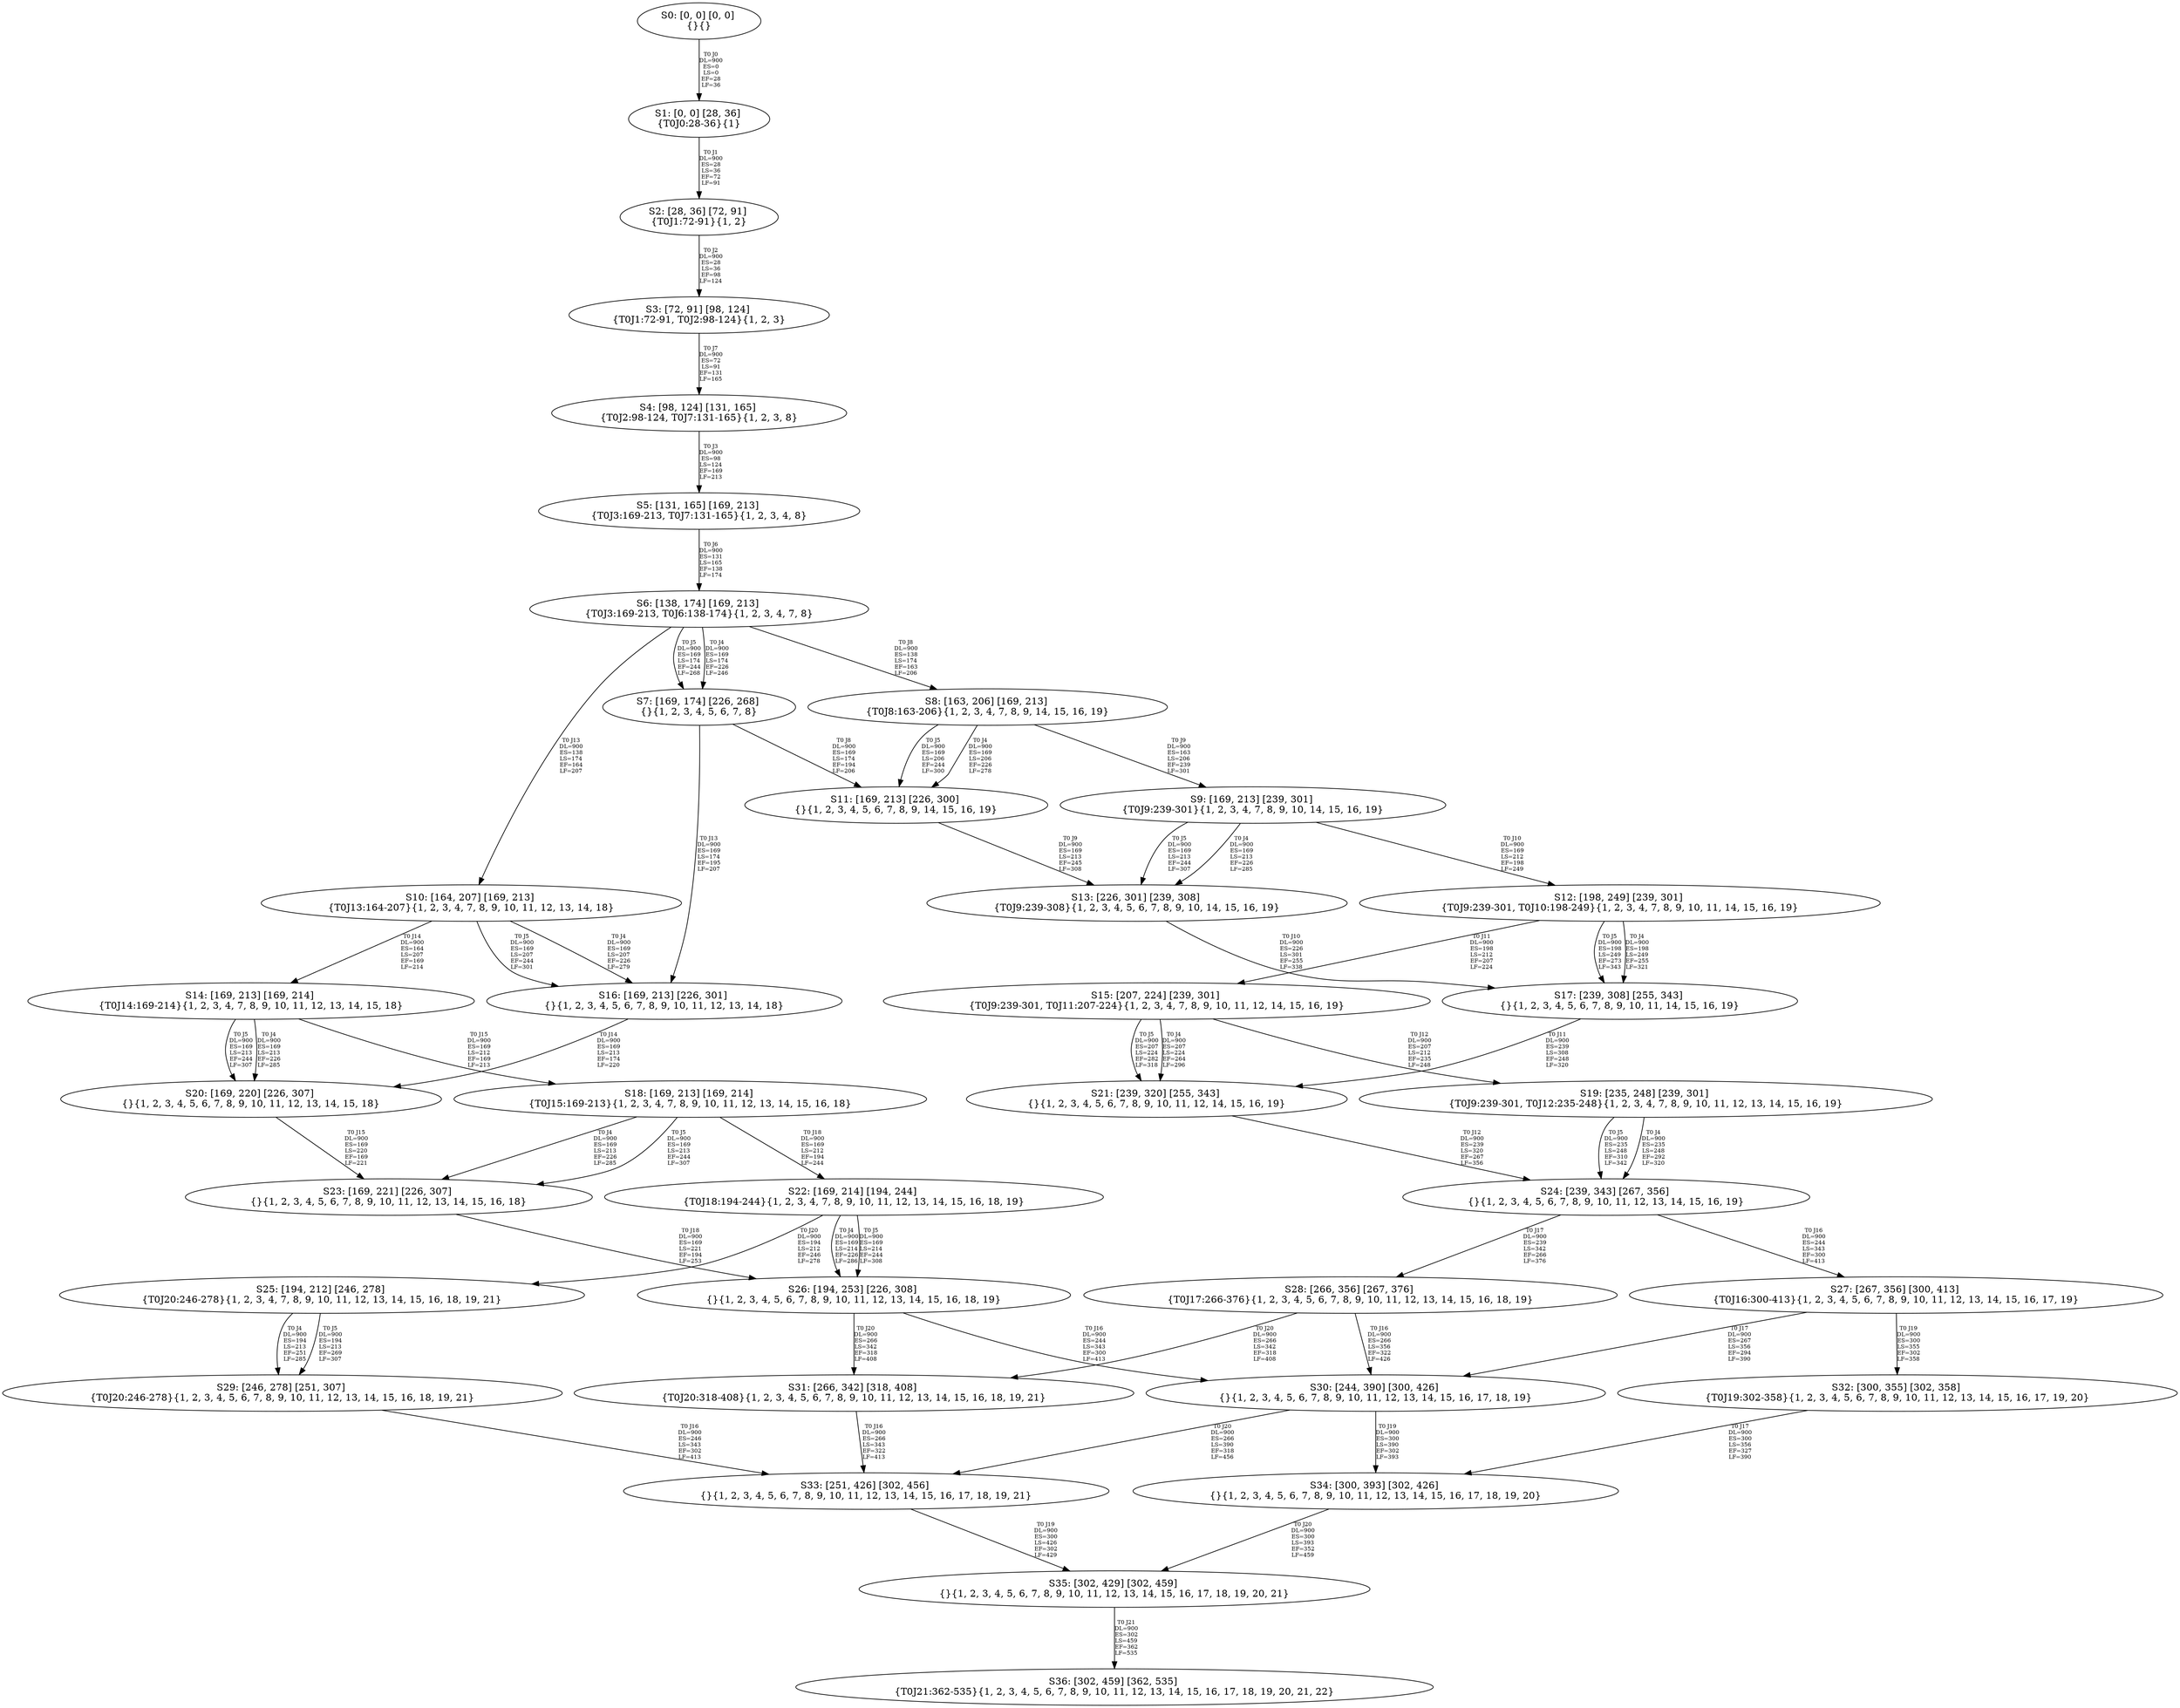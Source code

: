 digraph {
	S0[label="S0: [0, 0] [0, 0] \n{}{}"];
	S1[label="S1: [0, 0] [28, 36] \n{T0J0:28-36}{1}"];
	S2[label="S2: [28, 36] [72, 91] \n{T0J1:72-91}{1, 2}"];
	S3[label="S3: [72, 91] [98, 124] \n{T0J1:72-91, T0J2:98-124}{1, 2, 3}"];
	S4[label="S4: [98, 124] [131, 165] \n{T0J2:98-124, T0J7:131-165}{1, 2, 3, 8}"];
	S5[label="S5: [131, 165] [169, 213] \n{T0J3:169-213, T0J7:131-165}{1, 2, 3, 4, 8}"];
	S6[label="S6: [138, 174] [169, 213] \n{T0J3:169-213, T0J6:138-174}{1, 2, 3, 4, 7, 8}"];
	S7[label="S7: [169, 174] [226, 268] \n{}{1, 2, 3, 4, 5, 6, 7, 8}"];
	S8[label="S8: [163, 206] [169, 213] \n{T0J8:163-206}{1, 2, 3, 4, 7, 8, 9, 14, 15, 16, 19}"];
	S9[label="S9: [169, 213] [239, 301] \n{T0J9:239-301}{1, 2, 3, 4, 7, 8, 9, 10, 14, 15, 16, 19}"];
	S10[label="S10: [164, 207] [169, 213] \n{T0J13:164-207}{1, 2, 3, 4, 7, 8, 9, 10, 11, 12, 13, 14, 18}"];
	S11[label="S11: [169, 213] [226, 300] \n{}{1, 2, 3, 4, 5, 6, 7, 8, 9, 14, 15, 16, 19}"];
	S12[label="S12: [198, 249] [239, 301] \n{T0J9:239-301, T0J10:198-249}{1, 2, 3, 4, 7, 8, 9, 10, 11, 14, 15, 16, 19}"];
	S13[label="S13: [226, 301] [239, 308] \n{T0J9:239-308}{1, 2, 3, 4, 5, 6, 7, 8, 9, 10, 14, 15, 16, 19}"];
	S14[label="S14: [169, 213] [169, 214] \n{T0J14:169-214}{1, 2, 3, 4, 7, 8, 9, 10, 11, 12, 13, 14, 15, 18}"];
	S15[label="S15: [207, 224] [239, 301] \n{T0J9:239-301, T0J11:207-224}{1, 2, 3, 4, 7, 8, 9, 10, 11, 12, 14, 15, 16, 19}"];
	S16[label="S16: [169, 213] [226, 301] \n{}{1, 2, 3, 4, 5, 6, 7, 8, 9, 10, 11, 12, 13, 14, 18}"];
	S17[label="S17: [239, 308] [255, 343] \n{}{1, 2, 3, 4, 5, 6, 7, 8, 9, 10, 11, 14, 15, 16, 19}"];
	S18[label="S18: [169, 213] [169, 214] \n{T0J15:169-213}{1, 2, 3, 4, 7, 8, 9, 10, 11, 12, 13, 14, 15, 16, 18}"];
	S19[label="S19: [235, 248] [239, 301] \n{T0J9:239-301, T0J12:235-248}{1, 2, 3, 4, 7, 8, 9, 10, 11, 12, 13, 14, 15, 16, 19}"];
	S20[label="S20: [169, 220] [226, 307] \n{}{1, 2, 3, 4, 5, 6, 7, 8, 9, 10, 11, 12, 13, 14, 15, 18}"];
	S21[label="S21: [239, 320] [255, 343] \n{}{1, 2, 3, 4, 5, 6, 7, 8, 9, 10, 11, 12, 14, 15, 16, 19}"];
	S22[label="S22: [169, 214] [194, 244] \n{T0J18:194-244}{1, 2, 3, 4, 7, 8, 9, 10, 11, 12, 13, 14, 15, 16, 18, 19}"];
	S23[label="S23: [169, 221] [226, 307] \n{}{1, 2, 3, 4, 5, 6, 7, 8, 9, 10, 11, 12, 13, 14, 15, 16, 18}"];
	S24[label="S24: [239, 343] [267, 356] \n{}{1, 2, 3, 4, 5, 6, 7, 8, 9, 10, 11, 12, 13, 14, 15, 16, 19}"];
	S25[label="S25: [194, 212] [246, 278] \n{T0J20:246-278}{1, 2, 3, 4, 7, 8, 9, 10, 11, 12, 13, 14, 15, 16, 18, 19, 21}"];
	S26[label="S26: [194, 253] [226, 308] \n{}{1, 2, 3, 4, 5, 6, 7, 8, 9, 10, 11, 12, 13, 14, 15, 16, 18, 19}"];
	S27[label="S27: [267, 356] [300, 413] \n{T0J16:300-413}{1, 2, 3, 4, 5, 6, 7, 8, 9, 10, 11, 12, 13, 14, 15, 16, 17, 19}"];
	S28[label="S28: [266, 356] [267, 376] \n{T0J17:266-376}{1, 2, 3, 4, 5, 6, 7, 8, 9, 10, 11, 12, 13, 14, 15, 16, 18, 19}"];
	S29[label="S29: [246, 278] [251, 307] \n{T0J20:246-278}{1, 2, 3, 4, 5, 6, 7, 8, 9, 10, 11, 12, 13, 14, 15, 16, 18, 19, 21}"];
	S30[label="S30: [244, 390] [300, 426] \n{}{1, 2, 3, 4, 5, 6, 7, 8, 9, 10, 11, 12, 13, 14, 15, 16, 17, 18, 19}"];
	S31[label="S31: [266, 342] [318, 408] \n{T0J20:318-408}{1, 2, 3, 4, 5, 6, 7, 8, 9, 10, 11, 12, 13, 14, 15, 16, 18, 19, 21}"];
	S32[label="S32: [300, 355] [302, 358] \n{T0J19:302-358}{1, 2, 3, 4, 5, 6, 7, 8, 9, 10, 11, 12, 13, 14, 15, 16, 17, 19, 20}"];
	S33[label="S33: [251, 426] [302, 456] \n{}{1, 2, 3, 4, 5, 6, 7, 8, 9, 10, 11, 12, 13, 14, 15, 16, 17, 18, 19, 21}"];
	S34[label="S34: [300, 393] [302, 426] \n{}{1, 2, 3, 4, 5, 6, 7, 8, 9, 10, 11, 12, 13, 14, 15, 16, 17, 18, 19, 20}"];
	S35[label="S35: [302, 429] [302, 459] \n{}{1, 2, 3, 4, 5, 6, 7, 8, 9, 10, 11, 12, 13, 14, 15, 16, 17, 18, 19, 20, 21}"];
	S36[label="S36: [302, 459] [362, 535] \n{T0J21:362-535}{1, 2, 3, 4, 5, 6, 7, 8, 9, 10, 11, 12, 13, 14, 15, 16, 17, 18, 19, 20, 21, 22}"];
	S0 -> S1[label="T0 J0\nDL=900\nES=0\nLS=0\nEF=28\nLF=36",fontsize=8];
	S1 -> S2[label="T0 J1\nDL=900\nES=28\nLS=36\nEF=72\nLF=91",fontsize=8];
	S2 -> S3[label="T0 J2\nDL=900\nES=28\nLS=36\nEF=98\nLF=124",fontsize=8];
	S3 -> S4[label="T0 J7\nDL=900\nES=72\nLS=91\nEF=131\nLF=165",fontsize=8];
	S4 -> S5[label="T0 J3\nDL=900\nES=98\nLS=124\nEF=169\nLF=213",fontsize=8];
	S5 -> S6[label="T0 J6\nDL=900\nES=131\nLS=165\nEF=138\nLF=174",fontsize=8];
	S6 -> S7[label="T0 J4\nDL=900\nES=169\nLS=174\nEF=226\nLF=246",fontsize=8];
	S6 -> S7[label="T0 J5\nDL=900\nES=169\nLS=174\nEF=244\nLF=268",fontsize=8];
	S6 -> S8[label="T0 J8\nDL=900\nES=138\nLS=174\nEF=163\nLF=206",fontsize=8];
	S6 -> S10[label="T0 J13\nDL=900\nES=138\nLS=174\nEF=164\nLF=207",fontsize=8];
	S7 -> S11[label="T0 J8\nDL=900\nES=169\nLS=174\nEF=194\nLF=206",fontsize=8];
	S7 -> S16[label="T0 J13\nDL=900\nES=169\nLS=174\nEF=195\nLF=207",fontsize=8];
	S8 -> S11[label="T0 J4\nDL=900\nES=169\nLS=206\nEF=226\nLF=278",fontsize=8];
	S8 -> S11[label="T0 J5\nDL=900\nES=169\nLS=206\nEF=244\nLF=300",fontsize=8];
	S8 -> S9[label="T0 J9\nDL=900\nES=163\nLS=206\nEF=239\nLF=301",fontsize=8];
	S9 -> S13[label="T0 J4\nDL=900\nES=169\nLS=213\nEF=226\nLF=285",fontsize=8];
	S9 -> S13[label="T0 J5\nDL=900\nES=169\nLS=213\nEF=244\nLF=307",fontsize=8];
	S9 -> S12[label="T0 J10\nDL=900\nES=169\nLS=212\nEF=198\nLF=249",fontsize=8];
	S10 -> S16[label="T0 J4\nDL=900\nES=169\nLS=207\nEF=226\nLF=279",fontsize=8];
	S10 -> S16[label="T0 J5\nDL=900\nES=169\nLS=207\nEF=244\nLF=301",fontsize=8];
	S10 -> S14[label="T0 J14\nDL=900\nES=164\nLS=207\nEF=169\nLF=214",fontsize=8];
	S11 -> S13[label="T0 J9\nDL=900\nES=169\nLS=213\nEF=245\nLF=308",fontsize=8];
	S12 -> S17[label="T0 J4\nDL=900\nES=198\nLS=249\nEF=255\nLF=321",fontsize=8];
	S12 -> S17[label="T0 J5\nDL=900\nES=198\nLS=249\nEF=273\nLF=343",fontsize=8];
	S12 -> S15[label="T0 J11\nDL=900\nES=198\nLS=212\nEF=207\nLF=224",fontsize=8];
	S13 -> S17[label="T0 J10\nDL=900\nES=226\nLS=301\nEF=255\nLF=338",fontsize=8];
	S14 -> S20[label="T0 J4\nDL=900\nES=169\nLS=213\nEF=226\nLF=285",fontsize=8];
	S14 -> S20[label="T0 J5\nDL=900\nES=169\nLS=213\nEF=244\nLF=307",fontsize=8];
	S14 -> S18[label="T0 J15\nDL=900\nES=169\nLS=212\nEF=169\nLF=213",fontsize=8];
	S15 -> S21[label="T0 J4\nDL=900\nES=207\nLS=224\nEF=264\nLF=296",fontsize=8];
	S15 -> S21[label="T0 J5\nDL=900\nES=207\nLS=224\nEF=282\nLF=318",fontsize=8];
	S15 -> S19[label="T0 J12\nDL=900\nES=207\nLS=212\nEF=235\nLF=248",fontsize=8];
	S16 -> S20[label="T0 J14\nDL=900\nES=169\nLS=213\nEF=174\nLF=220",fontsize=8];
	S17 -> S21[label="T0 J11\nDL=900\nES=239\nLS=308\nEF=248\nLF=320",fontsize=8];
	S18 -> S23[label="T0 J4\nDL=900\nES=169\nLS=213\nEF=226\nLF=285",fontsize=8];
	S18 -> S23[label="T0 J5\nDL=900\nES=169\nLS=213\nEF=244\nLF=307",fontsize=8];
	S18 -> S22[label="T0 J18\nDL=900\nES=169\nLS=212\nEF=194\nLF=244",fontsize=8];
	S19 -> S24[label="T0 J4\nDL=900\nES=235\nLS=248\nEF=292\nLF=320",fontsize=8];
	S19 -> S24[label="T0 J5\nDL=900\nES=235\nLS=248\nEF=310\nLF=342",fontsize=8];
	S20 -> S23[label="T0 J15\nDL=900\nES=169\nLS=220\nEF=169\nLF=221",fontsize=8];
	S21 -> S24[label="T0 J12\nDL=900\nES=239\nLS=320\nEF=267\nLF=356",fontsize=8];
	S22 -> S26[label="T0 J4\nDL=900\nES=169\nLS=214\nEF=226\nLF=286",fontsize=8];
	S22 -> S26[label="T0 J5\nDL=900\nES=169\nLS=214\nEF=244\nLF=308",fontsize=8];
	S22 -> S25[label="T0 J20\nDL=900\nES=194\nLS=212\nEF=246\nLF=278",fontsize=8];
	S23 -> S26[label="T0 J18\nDL=900\nES=169\nLS=221\nEF=194\nLF=253",fontsize=8];
	S24 -> S27[label="T0 J16\nDL=900\nES=244\nLS=343\nEF=300\nLF=413",fontsize=8];
	S24 -> S28[label="T0 J17\nDL=900\nES=239\nLS=342\nEF=266\nLF=376",fontsize=8];
	S25 -> S29[label="T0 J4\nDL=900\nES=194\nLS=213\nEF=251\nLF=285",fontsize=8];
	S25 -> S29[label="T0 J5\nDL=900\nES=194\nLS=213\nEF=269\nLF=307",fontsize=8];
	S26 -> S30[label="T0 J16\nDL=900\nES=244\nLS=343\nEF=300\nLF=413",fontsize=8];
	S26 -> S31[label="T0 J20\nDL=900\nES=266\nLS=342\nEF=318\nLF=408",fontsize=8];
	S27 -> S30[label="T0 J17\nDL=900\nES=267\nLS=356\nEF=294\nLF=390",fontsize=8];
	S27 -> S32[label="T0 J19\nDL=900\nES=300\nLS=355\nEF=302\nLF=358",fontsize=8];
	S28 -> S30[label="T0 J16\nDL=900\nES=266\nLS=356\nEF=322\nLF=426",fontsize=8];
	S28 -> S31[label="T0 J20\nDL=900\nES=266\nLS=342\nEF=318\nLF=408",fontsize=8];
	S29 -> S33[label="T0 J16\nDL=900\nES=246\nLS=343\nEF=302\nLF=413",fontsize=8];
	S30 -> S34[label="T0 J19\nDL=900\nES=300\nLS=390\nEF=302\nLF=393",fontsize=8];
	S30 -> S33[label="T0 J20\nDL=900\nES=266\nLS=390\nEF=318\nLF=456",fontsize=8];
	S31 -> S33[label="T0 J16\nDL=900\nES=266\nLS=343\nEF=322\nLF=413",fontsize=8];
	S32 -> S34[label="T0 J17\nDL=900\nES=300\nLS=356\nEF=327\nLF=390",fontsize=8];
	S33 -> S35[label="T0 J19\nDL=900\nES=300\nLS=426\nEF=302\nLF=429",fontsize=8];
	S34 -> S35[label="T0 J20\nDL=900\nES=300\nLS=393\nEF=352\nLF=459",fontsize=8];
	S35 -> S36[label="T0 J21\nDL=900\nES=302\nLS=459\nEF=362\nLF=535",fontsize=8];
}
